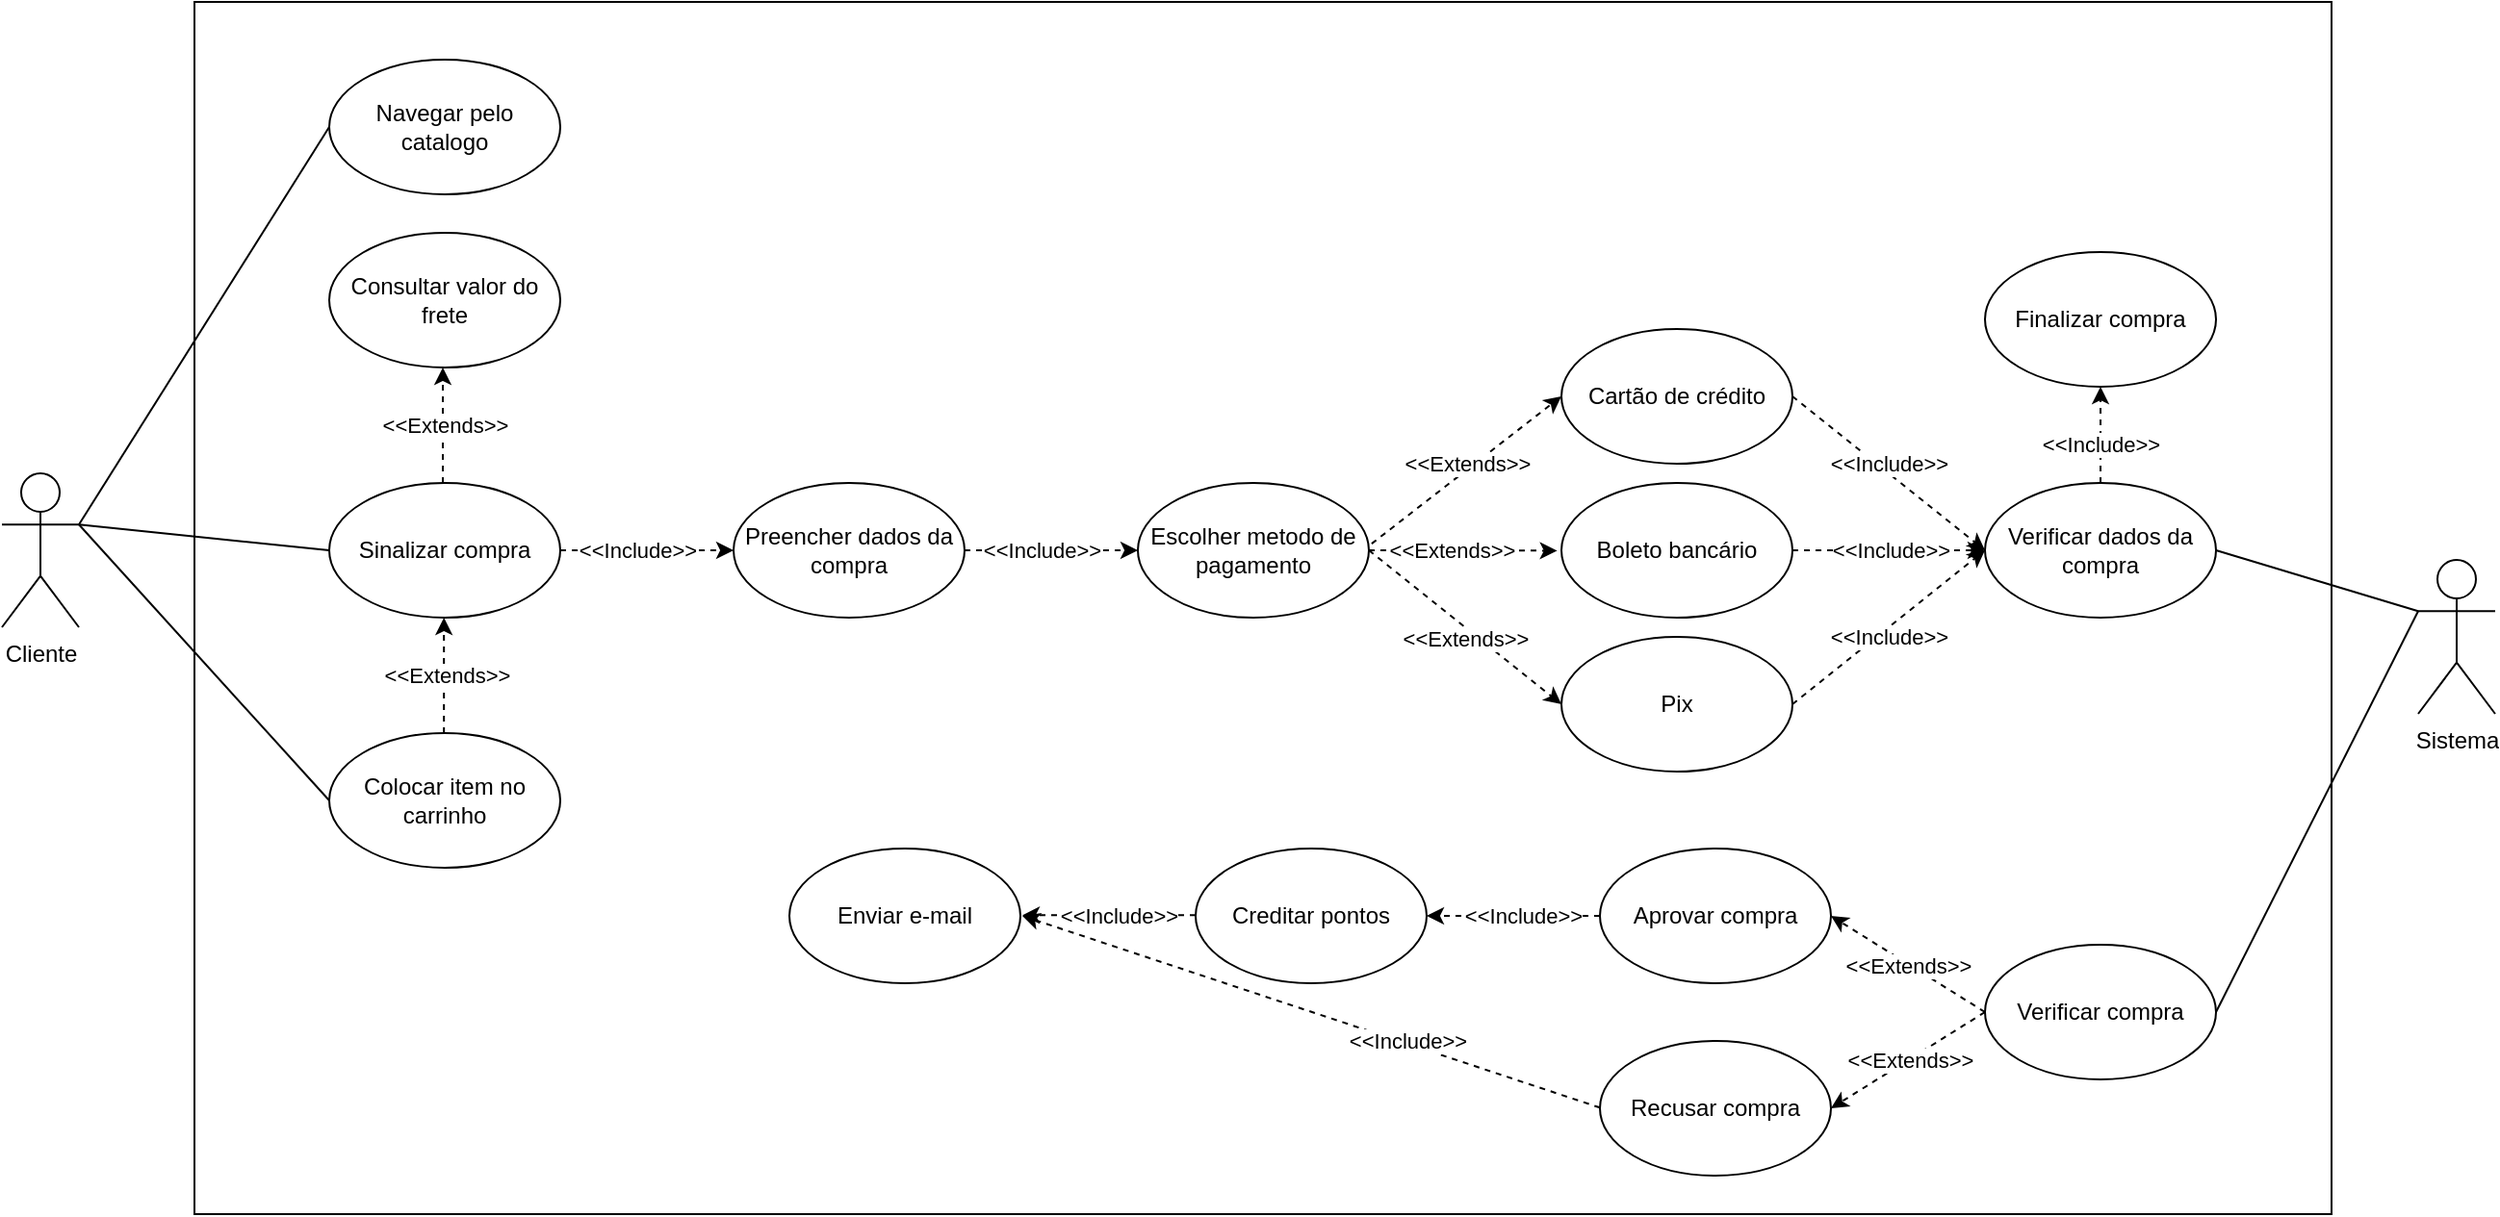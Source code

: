 <mxfile version="14.9.6" type="device"><diagram id="y-gcYnBks5MXW0ukHFG7" name="Página-1"><mxGraphModel dx="1456" dy="880" grid="1" gridSize="10" guides="1" tooltips="1" connect="1" arrows="1" fold="1" page="1" pageScale="1" pageWidth="1169" pageHeight="827" math="0" shadow="0"><root><mxCell id="0"/><mxCell id="1" parent="0"/><mxCell id="31TiimcZ0-yquvDDkILq-1" value="Cliente" style="shape=umlActor;verticalLabelPosition=bottom;verticalAlign=top;html=1;outlineConnect=0;" vertex="1" parent="1"><mxGeometry x="70" y="325" width="40" height="80" as="geometry"/></mxCell><mxCell id="31TiimcZ0-yquvDDkILq-73" style="edgeStyle=orthogonalEdgeStyle;rounded=0;orthogonalLoop=1;jettySize=auto;html=1;exitX=0;exitY=0.333;exitDx=0;exitDy=0;exitPerimeter=0;" edge="1" parent="1" source="31TiimcZ0-yquvDDkILq-4"><mxGeometry relative="1" as="geometry"><mxPoint x="1325" y="397" as="targetPoint"/></mxGeometry></mxCell><mxCell id="31TiimcZ0-yquvDDkILq-4" value="Sistema" style="shape=umlActor;verticalLabelPosition=bottom;verticalAlign=top;html=1;outlineConnect=0;" vertex="1" parent="1"><mxGeometry x="1325" y="370" width="40" height="80" as="geometry"/></mxCell><mxCell id="31TiimcZ0-yquvDDkILq-10" value="Navegar pelo catalogo" style="ellipse;whiteSpace=wrap;html=1;" vertex="1" parent="1"><mxGeometry x="240" y="110" width="120" height="70" as="geometry"/></mxCell><mxCell id="31TiimcZ0-yquvDDkILq-12" value="Colocar item no carrinho" style="ellipse;whiteSpace=wrap;html=1;" vertex="1" parent="1"><mxGeometry x="240" y="460" width="120" height="70" as="geometry"/></mxCell><mxCell id="31TiimcZ0-yquvDDkILq-13" value="Consultar valor do frete" style="ellipse;whiteSpace=wrap;html=1;" vertex="1" parent="1"><mxGeometry x="240" y="200" width="120" height="70" as="geometry"/></mxCell><mxCell id="31TiimcZ0-yquvDDkILq-14" value="Sinalizar compra" style="ellipse;whiteSpace=wrap;html=1;" vertex="1" parent="1"><mxGeometry x="240" y="330" width="120" height="70" as="geometry"/></mxCell><mxCell id="31TiimcZ0-yquvDDkILq-15" value="" style="endArrow=classic;html=1;entryX=0.5;entryY=1;entryDx=0;entryDy=0;dashed=1;" edge="1" parent="1"><mxGeometry width="50" height="50" relative="1" as="geometry"><mxPoint x="299" y="330" as="sourcePoint"/><mxPoint x="299" y="270" as="targetPoint"/></mxGeometry></mxCell><mxCell id="31TiimcZ0-yquvDDkILq-16" value="&amp;lt;&amp;lt;Extends&amp;gt;&amp;gt;" style="edgeLabel;html=1;align=center;verticalAlign=middle;resizable=0;points=[];" vertex="1" connectable="0" parent="31TiimcZ0-yquvDDkILq-15"><mxGeometry x="-0.527" y="-2" relative="1" as="geometry"><mxPoint x="-1" y="-16" as="offset"/></mxGeometry></mxCell><mxCell id="31TiimcZ0-yquvDDkILq-17" value="Preencher dados da compra" style="ellipse;whiteSpace=wrap;html=1;" vertex="1" parent="1"><mxGeometry x="450" y="330" width="120" height="70" as="geometry"/></mxCell><mxCell id="31TiimcZ0-yquvDDkILq-19" value="" style="endArrow=classic;html=1;exitX=1;exitY=0.5;exitDx=0;exitDy=0;entryX=0;entryY=0.5;entryDx=0;entryDy=0;dashed=1;" edge="1" parent="1" source="31TiimcZ0-yquvDDkILq-14" target="31TiimcZ0-yquvDDkILq-17"><mxGeometry width="50" height="50" relative="1" as="geometry"><mxPoint x="380" y="410" as="sourcePoint"/><mxPoint x="430" y="360" as="targetPoint"/></mxGeometry></mxCell><mxCell id="31TiimcZ0-yquvDDkILq-20" value="&amp;lt;&amp;lt;Include&amp;gt;&amp;gt;" style="edgeLabel;html=1;align=center;verticalAlign=middle;resizable=0;points=[];" vertex="1" connectable="0" parent="31TiimcZ0-yquvDDkILq-19"><mxGeometry x="0.157" relative="1" as="geometry"><mxPoint x="-12" as="offset"/></mxGeometry></mxCell><mxCell id="31TiimcZ0-yquvDDkILq-21" value="Escolher metodo de pagamento" style="ellipse;whiteSpace=wrap;html=1;" vertex="1" parent="1"><mxGeometry x="660" y="330" width="120" height="70" as="geometry"/></mxCell><mxCell id="31TiimcZ0-yquvDDkILq-22" value="" style="endArrow=classic;html=1;exitX=1;exitY=0.5;exitDx=0;exitDy=0;entryX=0;entryY=0.5;entryDx=0;entryDy=0;dashed=1;" edge="1" parent="1" target="31TiimcZ0-yquvDDkILq-21"><mxGeometry width="50" height="50" relative="1" as="geometry"><mxPoint x="570" y="365" as="sourcePoint"/><mxPoint x="640" y="360" as="targetPoint"/></mxGeometry></mxCell><mxCell id="31TiimcZ0-yquvDDkILq-23" value="&amp;lt;&amp;lt;Include&amp;gt;&amp;gt;" style="edgeLabel;html=1;align=center;verticalAlign=middle;resizable=0;points=[];" vertex="1" connectable="0" parent="31TiimcZ0-yquvDDkILq-22"><mxGeometry x="0.157" relative="1" as="geometry"><mxPoint x="-12" as="offset"/></mxGeometry></mxCell><mxCell id="31TiimcZ0-yquvDDkILq-24" value="Cartão de crédito" style="ellipse;whiteSpace=wrap;html=1;" vertex="1" parent="1"><mxGeometry x="880" y="250" width="120" height="70" as="geometry"/></mxCell><mxCell id="31TiimcZ0-yquvDDkILq-25" value="Boleto bancário" style="ellipse;whiteSpace=wrap;html=1;" vertex="1" parent="1"><mxGeometry x="880" y="330" width="120" height="70" as="geometry"/></mxCell><mxCell id="31TiimcZ0-yquvDDkILq-26" value="Pix" style="ellipse;whiteSpace=wrap;html=1;" vertex="1" parent="1"><mxGeometry x="880" y="410" width="120" height="70" as="geometry"/></mxCell><mxCell id="31TiimcZ0-yquvDDkILq-27" value="" style="endArrow=classic;html=1;dashed=1;exitX=1.012;exitY=0.451;exitDx=0;exitDy=0;entryX=0;entryY=0.5;entryDx=0;entryDy=0;exitPerimeter=0;" edge="1" parent="1" source="31TiimcZ0-yquvDDkILq-21" target="31TiimcZ0-yquvDDkILq-24"><mxGeometry width="50" height="50" relative="1" as="geometry"><mxPoint x="790" y="344" as="sourcePoint"/><mxPoint x="840" y="294" as="targetPoint"/></mxGeometry></mxCell><mxCell id="31TiimcZ0-yquvDDkILq-28" value="&amp;lt;&amp;lt;Extends&amp;gt;&amp;gt;" style="edgeLabel;html=1;align=center;verticalAlign=middle;resizable=0;points=[];" vertex="1" connectable="0" parent="31TiimcZ0-yquvDDkILq-27"><mxGeometry x="-0.239" y="1" relative="1" as="geometry"><mxPoint x="12" y="-12" as="offset"/></mxGeometry></mxCell><mxCell id="31TiimcZ0-yquvDDkILq-29" value="" style="endArrow=classic;html=1;dashed=1;exitX=1;exitY=0.5;exitDx=0;exitDy=0;entryX=-0.018;entryY=0.503;entryDx=0;entryDy=0;entryPerimeter=0;" edge="1" parent="1" source="31TiimcZ0-yquvDDkILq-21" target="31TiimcZ0-yquvDDkILq-25"><mxGeometry width="50" height="50" relative="1" as="geometry"><mxPoint x="780" y="390" as="sourcePoint"/><mxPoint x="830" y="340" as="targetPoint"/></mxGeometry></mxCell><mxCell id="31TiimcZ0-yquvDDkILq-30" value="&amp;lt;&amp;lt;Extends&amp;gt;&amp;gt;" style="edgeLabel;html=1;align=center;verticalAlign=middle;resizable=0;points=[];" vertex="1" connectable="0" parent="31TiimcZ0-yquvDDkILq-29"><mxGeometry x="-0.133" y="1" relative="1" as="geometry"><mxPoint y="1" as="offset"/></mxGeometry></mxCell><mxCell id="31TiimcZ0-yquvDDkILq-31" value="" style="endArrow=classic;html=1;dashed=1;entryX=0;entryY=0.5;entryDx=0;entryDy=0;exitX=1;exitY=0.5;exitDx=0;exitDy=0;" edge="1" parent="1" source="31TiimcZ0-yquvDDkILq-21" target="31TiimcZ0-yquvDDkILq-26"><mxGeometry width="50" height="50" relative="1" as="geometry"><mxPoint x="760" y="470" as="sourcePoint"/><mxPoint x="810" y="420" as="targetPoint"/></mxGeometry></mxCell><mxCell id="31TiimcZ0-yquvDDkILq-32" value="&amp;lt;&amp;lt;Extends&amp;gt;&amp;gt;" style="edgeLabel;html=1;align=center;verticalAlign=middle;resizable=0;points=[];" vertex="1" connectable="0" parent="31TiimcZ0-yquvDDkILq-31"><mxGeometry x="-0.135" y="-1" relative="1" as="geometry"><mxPoint x="7" y="10" as="offset"/></mxGeometry></mxCell><mxCell id="31TiimcZ0-yquvDDkILq-33" value="Verificar dados da compra" style="ellipse;whiteSpace=wrap;html=1;" vertex="1" parent="1"><mxGeometry x="1100" y="330" width="120" height="70" as="geometry"/></mxCell><mxCell id="31TiimcZ0-yquvDDkILq-36" value="" style="endArrow=classic;html=1;entryX=0;entryY=0.5;entryDx=0;entryDy=0;exitX=1;exitY=0.5;exitDx=0;exitDy=0;dashed=1;" edge="1" parent="1" source="31TiimcZ0-yquvDDkILq-24" target="31TiimcZ0-yquvDDkILq-33"><mxGeometry width="50" height="50" relative="1" as="geometry"><mxPoint x="1010" y="350" as="sourcePoint"/><mxPoint x="1060" y="300" as="targetPoint"/></mxGeometry></mxCell><mxCell id="31TiimcZ0-yquvDDkILq-37" value="&amp;lt;&amp;lt;Include&amp;gt;&amp;gt;" style="edgeLabel;html=1;align=center;verticalAlign=middle;resizable=0;points=[];" vertex="1" connectable="0" parent="31TiimcZ0-yquvDDkILq-36"><mxGeometry x="-0.583" y="-1" relative="1" as="geometry"><mxPoint x="30" y="17" as="offset"/></mxGeometry></mxCell><mxCell id="31TiimcZ0-yquvDDkILq-38" value="" style="endArrow=classic;html=1;entryX=0;entryY=0.5;entryDx=0;entryDy=0;exitX=1;exitY=0.5;exitDx=0;exitDy=0;dashed=1;" edge="1" parent="1" source="31TiimcZ0-yquvDDkILq-25" target="31TiimcZ0-yquvDDkILq-33"><mxGeometry width="50" height="50" relative="1" as="geometry"><mxPoint x="1020" y="420" as="sourcePoint"/><mxPoint x="1070" y="370" as="targetPoint"/></mxGeometry></mxCell><mxCell id="31TiimcZ0-yquvDDkILq-39" value="&amp;lt;&amp;lt;Include&amp;gt;&amp;gt;" style="edgeLabel;html=1;align=center;verticalAlign=middle;resizable=0;points=[];" vertex="1" connectable="0" parent="31TiimcZ0-yquvDDkILq-38"><mxGeometry x="-0.552" y="1" relative="1" as="geometry"><mxPoint x="28" y="1" as="offset"/></mxGeometry></mxCell><mxCell id="31TiimcZ0-yquvDDkILq-40" value="" style="endArrow=classic;html=1;exitX=1;exitY=0.5;exitDx=0;exitDy=0;entryX=0;entryY=0.5;entryDx=0;entryDy=0;dashed=1;" edge="1" parent="1" source="31TiimcZ0-yquvDDkILq-26" target="31TiimcZ0-yquvDDkILq-33"><mxGeometry width="50" height="50" relative="1" as="geometry"><mxPoint x="1030" y="440" as="sourcePoint"/><mxPoint x="1080" y="390" as="targetPoint"/></mxGeometry></mxCell><mxCell id="31TiimcZ0-yquvDDkILq-42" value="&amp;lt;&amp;lt;Include&amp;gt;&amp;gt;" style="edgeLabel;html=1;align=center;verticalAlign=middle;resizable=0;points=[];" vertex="1" connectable="0" parent="31TiimcZ0-yquvDDkILq-40"><mxGeometry x="0.398" y="-1" relative="1" as="geometry"><mxPoint x="-21" y="20" as="offset"/></mxGeometry></mxCell><mxCell id="31TiimcZ0-yquvDDkILq-43" value="" style="endArrow=classic;html=1;entryX=0.5;entryY=1;entryDx=0;entryDy=0;dashed=1;" edge="1" parent="1"><mxGeometry width="50" height="50" relative="1" as="geometry"><mxPoint x="299.58" y="460" as="sourcePoint"/><mxPoint x="299.58" y="400" as="targetPoint"/></mxGeometry></mxCell><mxCell id="31TiimcZ0-yquvDDkILq-44" value="&amp;lt;&amp;lt;Extends&amp;gt;&amp;gt;" style="edgeLabel;html=1;align=center;verticalAlign=middle;resizable=0;points=[];" vertex="1" connectable="0" parent="31TiimcZ0-yquvDDkILq-43"><mxGeometry x="-0.527" y="-2" relative="1" as="geometry"><mxPoint x="-1" y="-16" as="offset"/></mxGeometry></mxCell><mxCell id="31TiimcZ0-yquvDDkILq-49" value="Finalizar compra" style="ellipse;whiteSpace=wrap;html=1;" vertex="1" parent="1"><mxGeometry x="1100" y="210" width="120" height="70" as="geometry"/></mxCell><mxCell id="31TiimcZ0-yquvDDkILq-50" value="" style="endArrow=classic;html=1;dashed=1;entryX=0.5;entryY=1;entryDx=0;entryDy=0;exitX=0.5;exitY=0;exitDx=0;exitDy=0;" edge="1" parent="1" source="31TiimcZ0-yquvDDkILq-33" target="31TiimcZ0-yquvDDkILq-49"><mxGeometry width="50" height="50" relative="1" as="geometry"><mxPoint x="1070" y="440" as="sourcePoint"/><mxPoint x="1120" y="390" as="targetPoint"/></mxGeometry></mxCell><mxCell id="31TiimcZ0-yquvDDkILq-51" value="&amp;lt;&amp;lt;Include&amp;gt;&amp;gt;" style="edgeLabel;html=1;align=center;verticalAlign=middle;resizable=0;points=[];" vertex="1" connectable="0" parent="31TiimcZ0-yquvDDkILq-50"><mxGeometry x="0.298" relative="1" as="geometry"><mxPoint y="12" as="offset"/></mxGeometry></mxCell><mxCell id="31TiimcZ0-yquvDDkILq-54" value="Aprovar compra" style="ellipse;whiteSpace=wrap;html=1;" vertex="1" parent="1"><mxGeometry x="900" y="520" width="120" height="70" as="geometry"/></mxCell><mxCell id="31TiimcZ0-yquvDDkILq-55" value="Recusar compra" style="ellipse;whiteSpace=wrap;html=1;" vertex="1" parent="1"><mxGeometry x="900" y="620" width="120" height="70" as="geometry"/></mxCell><mxCell id="31TiimcZ0-yquvDDkILq-58" value="Verificar compra" style="ellipse;whiteSpace=wrap;html=1;" vertex="1" parent="1"><mxGeometry x="1100" y="570" width="120" height="70" as="geometry"/></mxCell><mxCell id="31TiimcZ0-yquvDDkILq-59" value="" style="endArrow=classic;html=1;dashed=1;entryX=1;entryY=0.5;entryDx=0;entryDy=0;exitX=0;exitY=0.5;exitDx=0;exitDy=0;" edge="1" parent="1" source="31TiimcZ0-yquvDDkILq-58" target="31TiimcZ0-yquvDDkILq-54"><mxGeometry width="50" height="50" relative="1" as="geometry"><mxPoint x="1050" y="650" as="sourcePoint"/><mxPoint x="1100" y="600" as="targetPoint"/></mxGeometry></mxCell><mxCell id="31TiimcZ0-yquvDDkILq-61" value="&amp;lt;&amp;lt;Extends&amp;gt;&amp;gt;" style="edgeLabel;html=1;align=center;verticalAlign=middle;resizable=0;points=[];" vertex="1" connectable="0" parent="31TiimcZ0-yquvDDkILq-59"><mxGeometry x="0.385" relative="1" as="geometry"><mxPoint x="15" y="10" as="offset"/></mxGeometry></mxCell><mxCell id="31TiimcZ0-yquvDDkILq-60" value="" style="endArrow=classic;html=1;dashed=1;entryX=1;entryY=0.5;entryDx=0;entryDy=0;exitX=0;exitY=0.5;exitDx=0;exitDy=0;" edge="1" parent="1" source="31TiimcZ0-yquvDDkILq-58" target="31TiimcZ0-yquvDDkILq-55"><mxGeometry width="50" height="50" relative="1" as="geometry"><mxPoint x="1034" y="680" as="sourcePoint"/><mxPoint x="1084" y="630" as="targetPoint"/></mxGeometry></mxCell><mxCell id="31TiimcZ0-yquvDDkILq-62" value="&amp;lt;&amp;lt;Extends&amp;gt;&amp;gt;" style="edgeLabel;html=1;align=center;verticalAlign=middle;resizable=0;points=[];" vertex="1" connectable="0" parent="31TiimcZ0-yquvDDkILq-60"><mxGeometry x="0.152" y="1" relative="1" as="geometry"><mxPoint x="6" y="-5" as="offset"/></mxGeometry></mxCell><mxCell id="31TiimcZ0-yquvDDkILq-63" value="Creditar pontos" style="ellipse;whiteSpace=wrap;html=1;" vertex="1" parent="1"><mxGeometry x="690" y="520" width="120" height="70" as="geometry"/></mxCell><mxCell id="31TiimcZ0-yquvDDkILq-64" value="" style="endArrow=classic;html=1;exitX=0;exitY=0.5;exitDx=0;exitDy=0;dashed=1;entryX=1;entryY=0.5;entryDx=0;entryDy=0;" edge="1" parent="1" source="31TiimcZ0-yquvDDkILq-54" target="31TiimcZ0-yquvDDkILq-63"><mxGeometry width="50" height="50" relative="1" as="geometry"><mxPoint x="810" y="554.66" as="sourcePoint"/><mxPoint x="830" y="500" as="targetPoint"/></mxGeometry></mxCell><mxCell id="31TiimcZ0-yquvDDkILq-65" value="&amp;lt;&amp;lt;Include&amp;gt;&amp;gt;" style="edgeLabel;html=1;align=center;verticalAlign=middle;resizable=0;points=[];" vertex="1" connectable="0" parent="31TiimcZ0-yquvDDkILq-64"><mxGeometry x="0.157" relative="1" as="geometry"><mxPoint x="12" as="offset"/></mxGeometry></mxCell><mxCell id="31TiimcZ0-yquvDDkILq-67" value="Enviar e-mail" style="ellipse;whiteSpace=wrap;html=1;" vertex="1" parent="1"><mxGeometry x="479" y="520" width="120" height="70" as="geometry"/></mxCell><mxCell id="31TiimcZ0-yquvDDkILq-68" value="" style="endArrow=classic;html=1;exitX=0;exitY=0.5;exitDx=0;exitDy=0;dashed=1;entryX=1;entryY=0.5;entryDx=0;entryDy=0;" edge="1" parent="1"><mxGeometry width="50" height="50" relative="1" as="geometry"><mxPoint x="690" y="554.66" as="sourcePoint"/><mxPoint x="600" y="554.66" as="targetPoint"/></mxGeometry></mxCell><mxCell id="31TiimcZ0-yquvDDkILq-69" value="&amp;lt;&amp;lt;Include&amp;gt;&amp;gt;" style="edgeLabel;html=1;align=center;verticalAlign=middle;resizable=0;points=[];" vertex="1" connectable="0" parent="31TiimcZ0-yquvDDkILq-68"><mxGeometry x="0.157" relative="1" as="geometry"><mxPoint x="12" as="offset"/></mxGeometry></mxCell><mxCell id="31TiimcZ0-yquvDDkILq-70" value="" style="endArrow=classic;html=1;exitX=0;exitY=0.5;exitDx=0;exitDy=0;dashed=1;entryX=1;entryY=0.5;entryDx=0;entryDy=0;" edge="1" parent="1"><mxGeometry width="50" height="50" relative="1" as="geometry"><mxPoint x="900" y="654.66" as="sourcePoint"/><mxPoint x="600" y="555" as="targetPoint"/></mxGeometry></mxCell><mxCell id="31TiimcZ0-yquvDDkILq-71" value="&amp;lt;&amp;lt;Include&amp;gt;&amp;gt;" style="edgeLabel;html=1;align=center;verticalAlign=middle;resizable=0;points=[];" vertex="1" connectable="0" parent="31TiimcZ0-yquvDDkILq-70"><mxGeometry x="0.157" relative="1" as="geometry"><mxPoint x="73" y="23" as="offset"/></mxGeometry></mxCell><mxCell id="31TiimcZ0-yquvDDkILq-72" value="" style="endArrow=none;html=1;entryX=0;entryY=0.333;entryDx=0;entryDy=0;entryPerimeter=0;exitX=1;exitY=0.5;exitDx=0;exitDy=0;" edge="1" parent="1" source="31TiimcZ0-yquvDDkILq-58" target="31TiimcZ0-yquvDDkILq-4"><mxGeometry width="50" height="50" relative="1" as="geometry"><mxPoint x="1226" y="470" as="sourcePoint"/><mxPoint x="1276" y="420" as="targetPoint"/></mxGeometry></mxCell><mxCell id="31TiimcZ0-yquvDDkILq-75" value="" style="endArrow=none;html=1;entryX=0;entryY=0.333;entryDx=0;entryDy=0;entryPerimeter=0;exitX=1;exitY=0.5;exitDx=0;exitDy=0;" edge="1" parent="1" source="31TiimcZ0-yquvDDkILq-33" target="31TiimcZ0-yquvDDkILq-4"><mxGeometry width="50" height="50" relative="1" as="geometry"><mxPoint x="1226" y="470" as="sourcePoint"/><mxPoint x="1276" y="420" as="targetPoint"/></mxGeometry></mxCell><mxCell id="31TiimcZ0-yquvDDkILq-76" value="" style="endArrow=none;html=1;entryX=0;entryY=0.5;entryDx=0;entryDy=0;exitX=1;exitY=0.333;exitDx=0;exitDy=0;exitPerimeter=0;" edge="1" parent="1" source="31TiimcZ0-yquvDDkILq-1" target="31TiimcZ0-yquvDDkILq-14"><mxGeometry width="50" height="50" relative="1" as="geometry"><mxPoint x="150" y="500" as="sourcePoint"/><mxPoint x="200" y="450" as="targetPoint"/></mxGeometry></mxCell><mxCell id="31TiimcZ0-yquvDDkILq-79" value="" style="endArrow=none;html=1;entryX=0;entryY=0.5;entryDx=0;entryDy=0;exitX=1;exitY=0.333;exitDx=0;exitDy=0;exitPerimeter=0;" edge="1" parent="1" source="31TiimcZ0-yquvDDkILq-1" target="31TiimcZ0-yquvDDkILq-10"><mxGeometry width="50" height="50" relative="1" as="geometry"><mxPoint x="170" y="310" as="sourcePoint"/><mxPoint x="220" y="260" as="targetPoint"/></mxGeometry></mxCell><mxCell id="31TiimcZ0-yquvDDkILq-80" value="" style="endArrow=none;html=1;entryX=0;entryY=0.5;entryDx=0;entryDy=0;exitX=1;exitY=0.333;exitDx=0;exitDy=0;exitPerimeter=0;" edge="1" parent="1" source="31TiimcZ0-yquvDDkILq-1" target="31TiimcZ0-yquvDDkILq-12"><mxGeometry width="50" height="50" relative="1" as="geometry"><mxPoint x="130" y="480" as="sourcePoint"/><mxPoint x="180" y="430" as="targetPoint"/></mxGeometry></mxCell><mxCell id="31TiimcZ0-yquvDDkILq-81" value="" style="rounded=0;whiteSpace=wrap;html=1;fillColor=none;" vertex="1" parent="1"><mxGeometry x="170" y="80" width="1110" height="630" as="geometry"/></mxCell></root></mxGraphModel></diagram></mxfile>